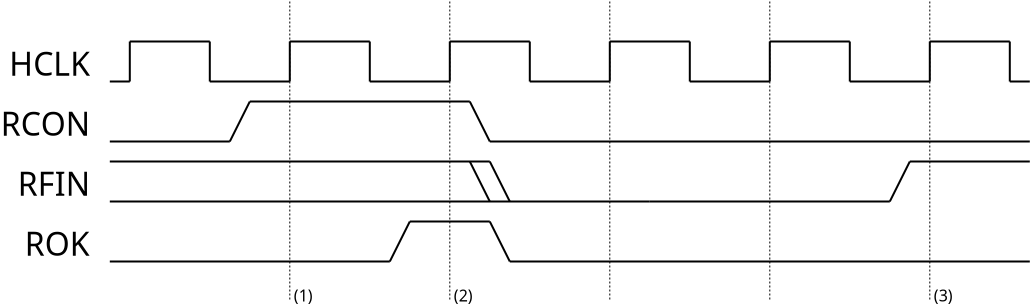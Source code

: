 <?xml version="1.0" encoding="UTF-8"?>
<dia:diagram xmlns:dia="http://www.lysator.liu.se/~alla/dia/">
  <dia:layer name="Background" visible="true">
    <dia:group>
      <dia:object type="Standard - Line" version="0" id="O0">
        <dia:attribute name="obj_pos">
          <dia:point val="-60,2"/>
        </dia:attribute>
        <dia:attribute name="obj_bb">
          <dia:rectangle val="-60.05,1.95;-59.95,4.05"/>
        </dia:attribute>
        <dia:attribute name="conn_endpoints">
          <dia:point val="-60,2"/>
          <dia:point val="-60,4"/>
        </dia:attribute>
        <dia:attribute name="numcp">
          <dia:int val="1"/>
        </dia:attribute>
      </dia:object>
      <dia:object type="Standard - Line" version="0" id="O1">
        <dia:attribute name="obj_pos">
          <dia:point val="-60,2"/>
        </dia:attribute>
        <dia:attribute name="obj_bb">
          <dia:rectangle val="-60.05,1.95;-55.95,2.05"/>
        </dia:attribute>
        <dia:attribute name="conn_endpoints">
          <dia:point val="-60,2"/>
          <dia:point val="-56,2"/>
        </dia:attribute>
        <dia:attribute name="numcp">
          <dia:int val="1"/>
        </dia:attribute>
      </dia:object>
      <dia:object type="Standard - Line" version="0" id="O2">
        <dia:attribute name="obj_pos">
          <dia:point val="-56,2"/>
        </dia:attribute>
        <dia:attribute name="obj_bb">
          <dia:rectangle val="-56.05,1.95;-55.95,4.05"/>
        </dia:attribute>
        <dia:attribute name="conn_endpoints">
          <dia:point val="-56,2"/>
          <dia:point val="-56,4"/>
        </dia:attribute>
        <dia:attribute name="numcp">
          <dia:int val="1"/>
        </dia:attribute>
      </dia:object>
      <dia:object type="Standard - Line" version="0" id="O3">
        <dia:attribute name="obj_pos">
          <dia:point val="-56,4"/>
        </dia:attribute>
        <dia:attribute name="obj_bb">
          <dia:rectangle val="-56.05,3.95;-51.95,4.05"/>
        </dia:attribute>
        <dia:attribute name="conn_endpoints">
          <dia:point val="-56,4"/>
          <dia:point val="-52,4"/>
        </dia:attribute>
        <dia:attribute name="numcp">
          <dia:int val="1"/>
        </dia:attribute>
      </dia:object>
    </dia:group>
    <dia:group>
      <dia:object type="Standard - Line" version="0" id="O4">
        <dia:attribute name="obj_pos">
          <dia:point val="-52,2"/>
        </dia:attribute>
        <dia:attribute name="obj_bb">
          <dia:rectangle val="-52.05,1.95;-51.95,4.05"/>
        </dia:attribute>
        <dia:attribute name="conn_endpoints">
          <dia:point val="-52,2"/>
          <dia:point val="-52,4"/>
        </dia:attribute>
        <dia:attribute name="numcp">
          <dia:int val="1"/>
        </dia:attribute>
      </dia:object>
      <dia:object type="Standard - Line" version="0" id="O5">
        <dia:attribute name="obj_pos">
          <dia:point val="-52,2"/>
        </dia:attribute>
        <dia:attribute name="obj_bb">
          <dia:rectangle val="-52.05,1.95;-47.95,2.05"/>
        </dia:attribute>
        <dia:attribute name="conn_endpoints">
          <dia:point val="-52,2"/>
          <dia:point val="-48,2"/>
        </dia:attribute>
        <dia:attribute name="numcp">
          <dia:int val="1"/>
        </dia:attribute>
      </dia:object>
      <dia:object type="Standard - Line" version="0" id="O6">
        <dia:attribute name="obj_pos">
          <dia:point val="-48,2"/>
        </dia:attribute>
        <dia:attribute name="obj_bb">
          <dia:rectangle val="-48.05,1.95;-47.95,4.05"/>
        </dia:attribute>
        <dia:attribute name="conn_endpoints">
          <dia:point val="-48,2"/>
          <dia:point val="-48,4"/>
        </dia:attribute>
        <dia:attribute name="numcp">
          <dia:int val="1"/>
        </dia:attribute>
      </dia:object>
      <dia:object type="Standard - Line" version="0" id="O7">
        <dia:attribute name="obj_pos">
          <dia:point val="-48,4"/>
        </dia:attribute>
        <dia:attribute name="obj_bb">
          <dia:rectangle val="-48.05,3.95;-43.95,4.05"/>
        </dia:attribute>
        <dia:attribute name="conn_endpoints">
          <dia:point val="-48,4"/>
          <dia:point val="-44,4"/>
        </dia:attribute>
        <dia:attribute name="numcp">
          <dia:int val="1"/>
        </dia:attribute>
      </dia:object>
    </dia:group>
    <dia:object type="Standard - Line" version="0" id="O8">
      <dia:attribute name="obj_pos">
        <dia:point val="-44,2"/>
      </dia:attribute>
      <dia:attribute name="obj_bb">
        <dia:rectangle val="-44.05,1.95;-43.95,4.05"/>
      </dia:attribute>
      <dia:attribute name="conn_endpoints">
        <dia:point val="-44,2"/>
        <dia:point val="-44,4"/>
      </dia:attribute>
      <dia:attribute name="numcp">
        <dia:int val="1"/>
      </dia:attribute>
    </dia:object>
    <dia:object type="Standard - Line" version="0" id="O9">
      <dia:attribute name="obj_pos">
        <dia:point val="-44,2"/>
      </dia:attribute>
      <dia:attribute name="obj_bb">
        <dia:rectangle val="-44.05,1.95;-39.95,2.05"/>
      </dia:attribute>
      <dia:attribute name="conn_endpoints">
        <dia:point val="-44,2"/>
        <dia:point val="-40,2"/>
      </dia:attribute>
      <dia:attribute name="numcp">
        <dia:int val="1"/>
      </dia:attribute>
    </dia:object>
    <dia:object type="Standard - Line" version="0" id="O10">
      <dia:attribute name="obj_pos">
        <dia:point val="-40,2"/>
      </dia:attribute>
      <dia:attribute name="obj_bb">
        <dia:rectangle val="-40.05,1.95;-39.95,4.05"/>
      </dia:attribute>
      <dia:attribute name="conn_endpoints">
        <dia:point val="-40,2"/>
        <dia:point val="-40,4"/>
      </dia:attribute>
      <dia:attribute name="numcp">
        <dia:int val="1"/>
      </dia:attribute>
    </dia:object>
    <dia:object type="Standard - Line" version="0" id="O11">
      <dia:attribute name="obj_pos">
        <dia:point val="-40,4"/>
      </dia:attribute>
      <dia:attribute name="obj_bb">
        <dia:rectangle val="-40.05,3.95;-35.95,4.05"/>
      </dia:attribute>
      <dia:attribute name="conn_endpoints">
        <dia:point val="-40,4"/>
        <dia:point val="-36,4"/>
      </dia:attribute>
      <dia:attribute name="numcp">
        <dia:int val="1"/>
      </dia:attribute>
    </dia:object>
    <dia:object type="Standard - Text" version="1" id="O12">
      <dia:attribute name="obj_pos">
        <dia:point val="-62,2"/>
      </dia:attribute>
      <dia:attribute name="obj_bb">
        <dia:rectangle val="-65.885,2;-62,4.345"/>
      </dia:attribute>
      <dia:attribute name="text">
        <dia:composite type="text">
          <dia:attribute name="string">
            <dia:string>#HCLK#</dia:string>
          </dia:attribute>
          <dia:attribute name="font">
            <dia:font family="sans" style="0" name="Helvetica"/>
          </dia:attribute>
          <dia:attribute name="height">
            <dia:real val="2"/>
          </dia:attribute>
          <dia:attribute name="pos">
            <dia:point val="-62,3.355"/>
          </dia:attribute>
          <dia:attribute name="color">
            <dia:color val="#000000"/>
          </dia:attribute>
          <dia:attribute name="alignment">
            <dia:enum val="2"/>
          </dia:attribute>
        </dia:composite>
      </dia:attribute>
      <dia:attribute name="valign">
        <dia:enum val="0"/>
      </dia:attribute>
    </dia:object>
    <dia:object type="Standard - Line" version="0" id="O13">
      <dia:attribute name="obj_pos">
        <dia:point val="-61,4"/>
      </dia:attribute>
      <dia:attribute name="obj_bb">
        <dia:rectangle val="-61.05,3.95;-59.95,4.05"/>
      </dia:attribute>
      <dia:attribute name="conn_endpoints">
        <dia:point val="-61,4"/>
        <dia:point val="-60,4"/>
      </dia:attribute>
      <dia:attribute name="numcp">
        <dia:int val="1"/>
      </dia:attribute>
    </dia:object>
    <dia:object type="Standard - Text" version="1" id="O14">
      <dia:attribute name="obj_pos">
        <dia:point val="-62,5"/>
      </dia:attribute>
      <dia:attribute name="obj_bb">
        <dia:rectangle val="-66.2,5;-61.958,7.473"/>
      </dia:attribute>
      <dia:attribute name="text">
        <dia:composite type="text">
          <dia:attribute name="string">
            <dia:string>#RCON#</dia:string>
          </dia:attribute>
          <dia:attribute name="font">
            <dia:font family="sans" style="0" name="Helvetica"/>
          </dia:attribute>
          <dia:attribute name="height">
            <dia:real val="2"/>
          </dia:attribute>
          <dia:attribute name="pos">
            <dia:point val="-62,6.397"/>
          </dia:attribute>
          <dia:attribute name="color">
            <dia:color val="#000000"/>
          </dia:attribute>
          <dia:attribute name="alignment">
            <dia:enum val="2"/>
          </dia:attribute>
        </dia:composite>
      </dia:attribute>
      <dia:attribute name="valign">
        <dia:enum val="0"/>
      </dia:attribute>
    </dia:object>
    <dia:object type="Standard - Text" version="1" id="O15">
      <dia:attribute name="obj_pos">
        <dia:point val="-62,8"/>
      </dia:attribute>
      <dia:attribute name="obj_bb">
        <dia:rectangle val="-65.37,8;-61.958,10.473"/>
      </dia:attribute>
      <dia:attribute name="text">
        <dia:composite type="text">
          <dia:attribute name="string">
            <dia:string>#RFIN#</dia:string>
          </dia:attribute>
          <dia:attribute name="font">
            <dia:font family="sans" style="0" name="Helvetica"/>
          </dia:attribute>
          <dia:attribute name="height">
            <dia:real val="2"/>
          </dia:attribute>
          <dia:attribute name="pos">
            <dia:point val="-62,9.398"/>
          </dia:attribute>
          <dia:attribute name="color">
            <dia:color val="#000000"/>
          </dia:attribute>
          <dia:attribute name="alignment">
            <dia:enum val="2"/>
          </dia:attribute>
        </dia:composite>
      </dia:attribute>
      <dia:attribute name="valign">
        <dia:enum val="0"/>
      </dia:attribute>
    </dia:object>
    <dia:object type="Standard - Text" version="1" id="O16">
      <dia:attribute name="obj_pos">
        <dia:point val="-62,11"/>
      </dia:attribute>
      <dia:attribute name="obj_bb">
        <dia:rectangle val="-65.12,11;-61.958,13.473"/>
      </dia:attribute>
      <dia:attribute name="text">
        <dia:composite type="text">
          <dia:attribute name="string">
            <dia:string>#ROK#</dia:string>
          </dia:attribute>
          <dia:attribute name="font">
            <dia:font family="sans" style="0" name="Helvetica"/>
          </dia:attribute>
          <dia:attribute name="height">
            <dia:real val="2"/>
          </dia:attribute>
          <dia:attribute name="pos">
            <dia:point val="-62,12.398"/>
          </dia:attribute>
          <dia:attribute name="color">
            <dia:color val="#000000"/>
          </dia:attribute>
          <dia:attribute name="alignment">
            <dia:enum val="2"/>
          </dia:attribute>
        </dia:composite>
      </dia:attribute>
      <dia:attribute name="valign">
        <dia:enum val="0"/>
      </dia:attribute>
    </dia:object>
    <dia:object type="Standard - Line" version="0" id="O17">
      <dia:attribute name="obj_pos">
        <dia:point val="-52,0"/>
      </dia:attribute>
      <dia:attribute name="obj_bb">
        <dia:rectangle val="-52.025,-0.025;-51.975,15.025"/>
      </dia:attribute>
      <dia:attribute name="conn_endpoints">
        <dia:point val="-52,0"/>
        <dia:point val="-52,15"/>
      </dia:attribute>
      <dia:attribute name="numcp">
        <dia:int val="1"/>
      </dia:attribute>
      <dia:attribute name="line_width">
        <dia:real val="0.05"/>
      </dia:attribute>
      <dia:attribute name="line_style">
        <dia:enum val="4"/>
      </dia:attribute>
    </dia:object>
    <dia:object type="Standard - Line" version="0" id="O18">
      <dia:attribute name="obj_pos">
        <dia:point val="-44,0"/>
      </dia:attribute>
      <dia:attribute name="obj_bb">
        <dia:rectangle val="-44.025,-0.025;-43.975,15.025"/>
      </dia:attribute>
      <dia:attribute name="conn_endpoints">
        <dia:point val="-44,0"/>
        <dia:point val="-44,15"/>
      </dia:attribute>
      <dia:attribute name="numcp">
        <dia:int val="1"/>
      </dia:attribute>
      <dia:attribute name="line_width">
        <dia:real val="0.05"/>
      </dia:attribute>
      <dia:attribute name="line_style">
        <dia:enum val="4"/>
      </dia:attribute>
    </dia:object>
    <dia:object type="Standard - Text" version="1" id="O19">
      <dia:attribute name="obj_pos">
        <dia:point val="-52,15"/>
      </dia:attribute>
      <dia:attribute name="obj_bb">
        <dia:rectangle val="-52,14.301;-50.714,15.537"/>
      </dia:attribute>
      <dia:attribute name="text">
        <dia:composite type="text">
          <dia:attribute name="string">
            <dia:string># (1)#</dia:string>
          </dia:attribute>
          <dia:attribute name="font">
            <dia:font family="sans" style="0" name="Helvetica"/>
          </dia:attribute>
          <dia:attribute name="height">
            <dia:real val="1"/>
          </dia:attribute>
          <dia:attribute name="pos">
            <dia:point val="-52,15"/>
          </dia:attribute>
          <dia:attribute name="color">
            <dia:color val="#000000"/>
          </dia:attribute>
          <dia:attribute name="alignment">
            <dia:enum val="0"/>
          </dia:attribute>
        </dia:composite>
      </dia:attribute>
      <dia:attribute name="valign">
        <dia:enum val="3"/>
      </dia:attribute>
    </dia:object>
    <dia:object type="Standard - Text" version="1" id="O20">
      <dia:attribute name="obj_pos">
        <dia:point val="-44,15"/>
      </dia:attribute>
      <dia:attribute name="obj_bb">
        <dia:rectangle val="-44.021,14.301;-42.735,15.537"/>
      </dia:attribute>
      <dia:attribute name="text">
        <dia:composite type="text">
          <dia:attribute name="string">
            <dia:string># (2)#</dia:string>
          </dia:attribute>
          <dia:attribute name="font">
            <dia:font family="sans" style="0" name="Helvetica"/>
          </dia:attribute>
          <dia:attribute name="height">
            <dia:real val="1"/>
          </dia:attribute>
          <dia:attribute name="pos">
            <dia:point val="-44,15"/>
          </dia:attribute>
          <dia:attribute name="color">
            <dia:color val="#000000"/>
          </dia:attribute>
          <dia:attribute name="alignment">
            <dia:enum val="0"/>
          </dia:attribute>
        </dia:composite>
      </dia:attribute>
      <dia:attribute name="valign">
        <dia:enum val="3"/>
      </dia:attribute>
    </dia:object>
    <dia:group>
      <dia:object type="Standard - Line" version="0" id="O21">
        <dia:attribute name="obj_pos">
          <dia:point val="-36,2"/>
        </dia:attribute>
        <dia:attribute name="obj_bb">
          <dia:rectangle val="-36.05,1.95;-35.95,4.05"/>
        </dia:attribute>
        <dia:attribute name="conn_endpoints">
          <dia:point val="-36,2"/>
          <dia:point val="-36,4"/>
        </dia:attribute>
        <dia:attribute name="numcp">
          <dia:int val="1"/>
        </dia:attribute>
      </dia:object>
      <dia:object type="Standard - Line" version="0" id="O22">
        <dia:attribute name="obj_pos">
          <dia:point val="-36,2"/>
        </dia:attribute>
        <dia:attribute name="obj_bb">
          <dia:rectangle val="-36.05,1.95;-31.95,2.05"/>
        </dia:attribute>
        <dia:attribute name="conn_endpoints">
          <dia:point val="-36,2"/>
          <dia:point val="-32,2"/>
        </dia:attribute>
        <dia:attribute name="numcp">
          <dia:int val="1"/>
        </dia:attribute>
      </dia:object>
      <dia:object type="Standard - Line" version="0" id="O23">
        <dia:attribute name="obj_pos">
          <dia:point val="-32,2"/>
        </dia:attribute>
        <dia:attribute name="obj_bb">
          <dia:rectangle val="-32.05,1.95;-31.95,4.05"/>
        </dia:attribute>
        <dia:attribute name="conn_endpoints">
          <dia:point val="-32,2"/>
          <dia:point val="-32,4"/>
        </dia:attribute>
        <dia:attribute name="numcp">
          <dia:int val="1"/>
        </dia:attribute>
      </dia:object>
      <dia:object type="Standard - Line" version="0" id="O24">
        <dia:attribute name="obj_pos">
          <dia:point val="-32,4"/>
        </dia:attribute>
        <dia:attribute name="obj_bb">
          <dia:rectangle val="-32.05,3.95;-27.95,4.05"/>
        </dia:attribute>
        <dia:attribute name="conn_endpoints">
          <dia:point val="-32,4"/>
          <dia:point val="-28,4"/>
        </dia:attribute>
        <dia:attribute name="numcp">
          <dia:int val="1"/>
        </dia:attribute>
      </dia:object>
    </dia:group>
    <dia:group>
      <dia:object type="Standard - Line" version="0" id="O25">
        <dia:attribute name="obj_pos">
          <dia:point val="-28,2"/>
        </dia:attribute>
        <dia:attribute name="obj_bb">
          <dia:rectangle val="-28.05,1.95;-27.95,4.05"/>
        </dia:attribute>
        <dia:attribute name="conn_endpoints">
          <dia:point val="-28,2"/>
          <dia:point val="-28,4"/>
        </dia:attribute>
        <dia:attribute name="numcp">
          <dia:int val="1"/>
        </dia:attribute>
      </dia:object>
      <dia:object type="Standard - Line" version="0" id="O26">
        <dia:attribute name="obj_pos">
          <dia:point val="-28,2"/>
        </dia:attribute>
        <dia:attribute name="obj_bb">
          <dia:rectangle val="-28.05,1.95;-23.95,2.05"/>
        </dia:attribute>
        <dia:attribute name="conn_endpoints">
          <dia:point val="-28,2"/>
          <dia:point val="-24,2"/>
        </dia:attribute>
        <dia:attribute name="numcp">
          <dia:int val="1"/>
        </dia:attribute>
      </dia:object>
      <dia:object type="Standard - Line" version="0" id="O27">
        <dia:attribute name="obj_pos">
          <dia:point val="-24,2"/>
        </dia:attribute>
        <dia:attribute name="obj_bb">
          <dia:rectangle val="-24.05,1.95;-23.95,4.05"/>
        </dia:attribute>
        <dia:attribute name="conn_endpoints">
          <dia:point val="-24,2"/>
          <dia:point val="-24,4"/>
        </dia:attribute>
        <dia:attribute name="numcp">
          <dia:int val="1"/>
        </dia:attribute>
      </dia:object>
      <dia:object type="Standard - Line" version="0" id="O28">
        <dia:attribute name="obj_pos">
          <dia:point val="-24,4"/>
        </dia:attribute>
        <dia:attribute name="obj_bb">
          <dia:rectangle val="-24.05,3.95;-19.95,4.05"/>
        </dia:attribute>
        <dia:attribute name="conn_endpoints">
          <dia:point val="-24,4"/>
          <dia:point val="-20,4"/>
        </dia:attribute>
        <dia:attribute name="numcp">
          <dia:int val="1"/>
        </dia:attribute>
      </dia:object>
    </dia:group>
    <dia:object type="Standard - Line" version="0" id="O29">
      <dia:attribute name="obj_pos">
        <dia:point val="-20,2"/>
      </dia:attribute>
      <dia:attribute name="obj_bb">
        <dia:rectangle val="-20.05,1.95;-19.95,4.05"/>
      </dia:attribute>
      <dia:attribute name="conn_endpoints">
        <dia:point val="-20,2"/>
        <dia:point val="-20,4"/>
      </dia:attribute>
      <dia:attribute name="numcp">
        <dia:int val="1"/>
      </dia:attribute>
    </dia:object>
    <dia:object type="Standard - Line" version="0" id="O30">
      <dia:attribute name="obj_pos">
        <dia:point val="-20,2"/>
      </dia:attribute>
      <dia:attribute name="obj_bb">
        <dia:rectangle val="-20.05,1.95;-15.95,2.05"/>
      </dia:attribute>
      <dia:attribute name="conn_endpoints">
        <dia:point val="-20,2"/>
        <dia:point val="-16,2"/>
      </dia:attribute>
      <dia:attribute name="numcp">
        <dia:int val="1"/>
      </dia:attribute>
    </dia:object>
    <dia:object type="Standard - Line" version="0" id="O31">
      <dia:attribute name="obj_pos">
        <dia:point val="-16,2"/>
      </dia:attribute>
      <dia:attribute name="obj_bb">
        <dia:rectangle val="-16.05,1.95;-15.95,4.05"/>
      </dia:attribute>
      <dia:attribute name="conn_endpoints">
        <dia:point val="-16,2"/>
        <dia:point val="-16,4"/>
      </dia:attribute>
      <dia:attribute name="numcp">
        <dia:int val="1"/>
      </dia:attribute>
    </dia:object>
    <dia:object type="Standard - Line" version="0" id="O32">
      <dia:attribute name="obj_pos">
        <dia:point val="-16,4"/>
      </dia:attribute>
      <dia:attribute name="obj_bb">
        <dia:rectangle val="-16.05,3.95;-14.95,4.05"/>
      </dia:attribute>
      <dia:attribute name="conn_endpoints">
        <dia:point val="-16,4"/>
        <dia:point val="-15,4"/>
      </dia:attribute>
      <dia:attribute name="numcp">
        <dia:int val="1"/>
      </dia:attribute>
    </dia:object>
    <dia:object type="Standard - Line" version="0" id="O33">
      <dia:attribute name="obj_pos">
        <dia:point val="-36,0"/>
      </dia:attribute>
      <dia:attribute name="obj_bb">
        <dia:rectangle val="-36.025,-0.025;-35.975,15.025"/>
      </dia:attribute>
      <dia:attribute name="conn_endpoints">
        <dia:point val="-36,0"/>
        <dia:point val="-36,15"/>
      </dia:attribute>
      <dia:attribute name="numcp">
        <dia:int val="1"/>
      </dia:attribute>
      <dia:attribute name="line_width">
        <dia:real val="0.05"/>
      </dia:attribute>
      <dia:attribute name="line_style">
        <dia:enum val="4"/>
      </dia:attribute>
    </dia:object>
    <dia:object type="Standard - Line" version="0" id="O34">
      <dia:attribute name="obj_pos">
        <dia:point val="-28,0"/>
      </dia:attribute>
      <dia:attribute name="obj_bb">
        <dia:rectangle val="-28.025,-0.025;-27.975,15.025"/>
      </dia:attribute>
      <dia:attribute name="conn_endpoints">
        <dia:point val="-28,0"/>
        <dia:point val="-28,15"/>
      </dia:attribute>
      <dia:attribute name="numcp">
        <dia:int val="1"/>
      </dia:attribute>
      <dia:attribute name="line_width">
        <dia:real val="0.05"/>
      </dia:attribute>
      <dia:attribute name="line_style">
        <dia:enum val="4"/>
      </dia:attribute>
    </dia:object>
    <dia:object type="Standard - Line" version="0" id="O35">
      <dia:attribute name="obj_pos">
        <dia:point val="-20,0"/>
      </dia:attribute>
      <dia:attribute name="obj_bb">
        <dia:rectangle val="-20.025,-0.025;-19.975,15.025"/>
      </dia:attribute>
      <dia:attribute name="conn_endpoints">
        <dia:point val="-20,0"/>
        <dia:point val="-20,15"/>
      </dia:attribute>
      <dia:attribute name="numcp">
        <dia:int val="1"/>
      </dia:attribute>
      <dia:attribute name="line_width">
        <dia:real val="0.05"/>
      </dia:attribute>
      <dia:attribute name="line_style">
        <dia:enum val="4"/>
      </dia:attribute>
    </dia:object>
    <dia:object type="Standard - Text" version="1" id="O36">
      <dia:attribute name="obj_pos">
        <dia:point val="-20,15"/>
      </dia:attribute>
      <dia:attribute name="obj_bb">
        <dia:rectangle val="-20,14.301;-18.711,15.537"/>
      </dia:attribute>
      <dia:attribute name="text">
        <dia:composite type="text">
          <dia:attribute name="string">
            <dia:string># (3)#</dia:string>
          </dia:attribute>
          <dia:attribute name="font">
            <dia:font family="sans" style="0" name="Helvetica"/>
          </dia:attribute>
          <dia:attribute name="height">
            <dia:real val="1"/>
          </dia:attribute>
          <dia:attribute name="pos">
            <dia:point val="-20,15"/>
          </dia:attribute>
          <dia:attribute name="color">
            <dia:color val="#000000"/>
          </dia:attribute>
          <dia:attribute name="alignment">
            <dia:enum val="0"/>
          </dia:attribute>
        </dia:composite>
      </dia:attribute>
      <dia:attribute name="valign">
        <dia:enum val="3"/>
      </dia:attribute>
    </dia:object>
    <dia:object type="Standard - Line" version="0" id="O37">
      <dia:attribute name="obj_pos">
        <dia:point val="-61,7"/>
      </dia:attribute>
      <dia:attribute name="obj_bb">
        <dia:rectangle val="-61.05,6.95;-54.95,7.05"/>
      </dia:attribute>
      <dia:attribute name="conn_endpoints">
        <dia:point val="-61,7"/>
        <dia:point val="-55,7"/>
      </dia:attribute>
      <dia:attribute name="numcp">
        <dia:int val="1"/>
      </dia:attribute>
    </dia:object>
    <dia:object type="Standard - Line" version="0" id="O38">
      <dia:attribute name="obj_pos">
        <dia:point val="-55,7"/>
      </dia:attribute>
      <dia:attribute name="obj_bb">
        <dia:rectangle val="-55.067,4.933;-53.933,7.067"/>
      </dia:attribute>
      <dia:attribute name="conn_endpoints">
        <dia:point val="-55,7"/>
        <dia:point val="-54,5"/>
      </dia:attribute>
      <dia:attribute name="numcp">
        <dia:int val="1"/>
      </dia:attribute>
    </dia:object>
    <dia:object type="Standard - Line" version="0" id="O39">
      <dia:attribute name="obj_pos">
        <dia:point val="-54,5"/>
      </dia:attribute>
      <dia:attribute name="obj_bb">
        <dia:rectangle val="-54.05,4.95;-42.95,5.05"/>
      </dia:attribute>
      <dia:attribute name="conn_endpoints">
        <dia:point val="-54,5"/>
        <dia:point val="-43,5"/>
      </dia:attribute>
      <dia:attribute name="numcp">
        <dia:int val="1"/>
      </dia:attribute>
    </dia:object>
    <dia:object type="Standard - Line" version="0" id="O40">
      <dia:attribute name="obj_pos">
        <dia:point val="-43,5"/>
      </dia:attribute>
      <dia:attribute name="obj_bb">
        <dia:rectangle val="-43.067,4.933;-41.933,7.067"/>
      </dia:attribute>
      <dia:attribute name="conn_endpoints">
        <dia:point val="-43,5"/>
        <dia:point val="-42,7"/>
      </dia:attribute>
      <dia:attribute name="numcp">
        <dia:int val="1"/>
      </dia:attribute>
    </dia:object>
    <dia:object type="Standard - Line" version="0" id="O41">
      <dia:attribute name="obj_pos">
        <dia:point val="-42,7"/>
      </dia:attribute>
      <dia:attribute name="obj_bb">
        <dia:rectangle val="-42.05,6.95;-14.95,7.05"/>
      </dia:attribute>
      <dia:attribute name="conn_endpoints">
        <dia:point val="-42,7"/>
        <dia:point val="-15,7"/>
      </dia:attribute>
      <dia:attribute name="numcp">
        <dia:int val="1"/>
      </dia:attribute>
    </dia:object>
    <dia:object type="Standard - Line" version="0" id="O42">
      <dia:attribute name="obj_pos">
        <dia:point val="-61,13"/>
      </dia:attribute>
      <dia:attribute name="obj_bb">
        <dia:rectangle val="-61.05,12.95;-46.95,13.05"/>
      </dia:attribute>
      <dia:attribute name="conn_endpoints">
        <dia:point val="-61,13"/>
        <dia:point val="-47,13"/>
      </dia:attribute>
      <dia:attribute name="numcp">
        <dia:int val="1"/>
      </dia:attribute>
    </dia:object>
    <dia:object type="Standard - Line" version="0" id="O43">
      <dia:attribute name="obj_pos">
        <dia:point val="-47,13"/>
      </dia:attribute>
      <dia:attribute name="obj_bb">
        <dia:rectangle val="-47.067,10.933;-45.933,13.067"/>
      </dia:attribute>
      <dia:attribute name="conn_endpoints">
        <dia:point val="-47,13"/>
        <dia:point val="-46,11"/>
      </dia:attribute>
      <dia:attribute name="numcp">
        <dia:int val="1"/>
      </dia:attribute>
    </dia:object>
    <dia:object type="Standard - Line" version="0" id="O44">
      <dia:attribute name="obj_pos">
        <dia:point val="-46,11"/>
      </dia:attribute>
      <dia:attribute name="obj_bb">
        <dia:rectangle val="-46.05,10.95;-41.95,11.05"/>
      </dia:attribute>
      <dia:attribute name="conn_endpoints">
        <dia:point val="-46,11"/>
        <dia:point val="-42,11"/>
      </dia:attribute>
      <dia:attribute name="numcp">
        <dia:int val="1"/>
      </dia:attribute>
    </dia:object>
    <dia:object type="Standard - Line" version="0" id="O45">
      <dia:attribute name="obj_pos">
        <dia:point val="-42,11"/>
      </dia:attribute>
      <dia:attribute name="obj_bb">
        <dia:rectangle val="-42.067,10.933;-40.933,13.067"/>
      </dia:attribute>
      <dia:attribute name="conn_endpoints">
        <dia:point val="-42,11"/>
        <dia:point val="-41,13"/>
      </dia:attribute>
      <dia:attribute name="numcp">
        <dia:int val="1"/>
      </dia:attribute>
    </dia:object>
    <dia:object type="Standard - Line" version="0" id="O46">
      <dia:attribute name="obj_pos">
        <dia:point val="-41,13"/>
      </dia:attribute>
      <dia:attribute name="obj_bb">
        <dia:rectangle val="-41.05,12.95;-14.95,13.05"/>
      </dia:attribute>
      <dia:attribute name="conn_endpoints">
        <dia:point val="-41,13"/>
        <dia:point val="-15,13"/>
      </dia:attribute>
      <dia:attribute name="numcp">
        <dia:int val="1"/>
      </dia:attribute>
    </dia:object>
    <dia:object type="Standard - Line" version="0" id="O47">
      <dia:attribute name="obj_pos">
        <dia:point val="-61,10"/>
      </dia:attribute>
      <dia:attribute name="obj_bb">
        <dia:rectangle val="-61.05,9.95;-33.95,10.05"/>
      </dia:attribute>
      <dia:attribute name="conn_endpoints">
        <dia:point val="-61,10"/>
        <dia:point val="-34,10"/>
      </dia:attribute>
      <dia:attribute name="numcp">
        <dia:int val="1"/>
      </dia:attribute>
    </dia:object>
    <dia:object type="Standard - Line" version="0" id="O48">
      <dia:attribute name="obj_pos">
        <dia:point val="-61,8"/>
      </dia:attribute>
      <dia:attribute name="obj_bb">
        <dia:rectangle val="-61.05,7.95;-41.95,8.05"/>
      </dia:attribute>
      <dia:attribute name="conn_endpoints">
        <dia:point val="-61,8"/>
        <dia:point val="-42,8"/>
      </dia:attribute>
      <dia:attribute name="numcp">
        <dia:int val="1"/>
      </dia:attribute>
    </dia:object>
    <dia:object type="Standard - Line" version="0" id="O49">
      <dia:attribute name="obj_pos">
        <dia:point val="-43,8"/>
      </dia:attribute>
      <dia:attribute name="obj_bb">
        <dia:rectangle val="-43.067,7.933;-41.933,10.067"/>
      </dia:attribute>
      <dia:attribute name="conn_endpoints">
        <dia:point val="-43,8"/>
        <dia:point val="-42,10"/>
      </dia:attribute>
      <dia:attribute name="numcp">
        <dia:int val="1"/>
      </dia:attribute>
    </dia:object>
    <dia:object type="Standard - Line" version="0" id="O50">
      <dia:attribute name="obj_pos">
        <dia:point val="-42,8"/>
      </dia:attribute>
      <dia:attribute name="obj_bb">
        <dia:rectangle val="-42.067,7.933;-40.933,10.067"/>
      </dia:attribute>
      <dia:attribute name="conn_endpoints">
        <dia:point val="-42,8"/>
        <dia:point val="-41,10"/>
      </dia:attribute>
      <dia:attribute name="numcp">
        <dia:int val="1"/>
      </dia:attribute>
    </dia:object>
    <dia:object type="Standard - Line" version="0" id="O51">
      <dia:attribute name="obj_pos">
        <dia:point val="-34,10"/>
      </dia:attribute>
      <dia:attribute name="obj_bb">
        <dia:rectangle val="-34.05,9.95;-21.95,10.05"/>
      </dia:attribute>
      <dia:attribute name="conn_endpoints">
        <dia:point val="-34,10"/>
        <dia:point val="-22,10"/>
      </dia:attribute>
      <dia:attribute name="numcp">
        <dia:int val="1"/>
      </dia:attribute>
    </dia:object>
    <dia:object type="Standard - Line" version="0" id="O52">
      <dia:attribute name="obj_pos">
        <dia:point val="-22,10"/>
      </dia:attribute>
      <dia:attribute name="obj_bb">
        <dia:rectangle val="-22.067,7.933;-20.933,10.067"/>
      </dia:attribute>
      <dia:attribute name="conn_endpoints">
        <dia:point val="-22,10"/>
        <dia:point val="-21,8"/>
      </dia:attribute>
      <dia:attribute name="numcp">
        <dia:int val="1"/>
      </dia:attribute>
    </dia:object>
    <dia:object type="Standard - Line" version="0" id="O53">
      <dia:attribute name="obj_pos">
        <dia:point val="-21,8"/>
      </dia:attribute>
      <dia:attribute name="obj_bb">
        <dia:rectangle val="-21.05,7.95;-14.95,8.05"/>
      </dia:attribute>
      <dia:attribute name="conn_endpoints">
        <dia:point val="-21,8"/>
        <dia:point val="-15,8"/>
      </dia:attribute>
      <dia:attribute name="numcp">
        <dia:int val="1"/>
      </dia:attribute>
    </dia:object>
  </dia:layer>
</dia:diagram>
